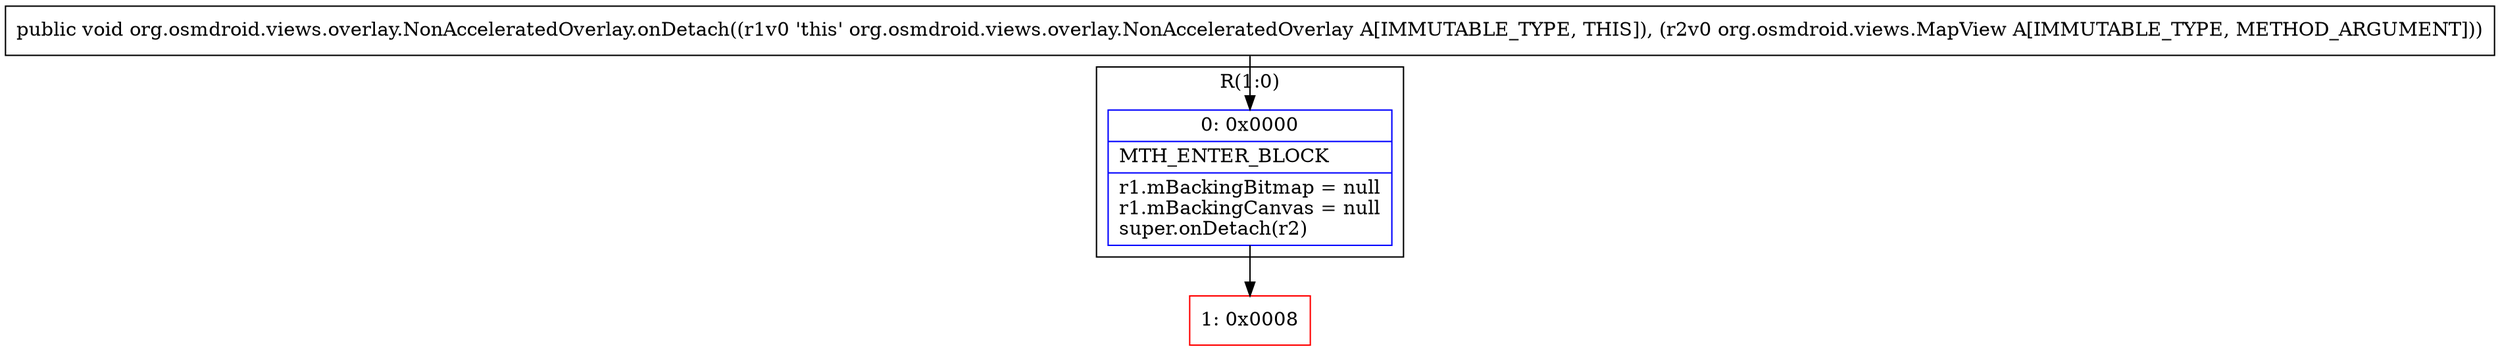 digraph "CFG fororg.osmdroid.views.overlay.NonAcceleratedOverlay.onDetach(Lorg\/osmdroid\/views\/MapView;)V" {
subgraph cluster_Region_73956739 {
label = "R(1:0)";
node [shape=record,color=blue];
Node_0 [shape=record,label="{0\:\ 0x0000|MTH_ENTER_BLOCK\l|r1.mBackingBitmap = null\lr1.mBackingCanvas = null\lsuper.onDetach(r2)\l}"];
}
Node_1 [shape=record,color=red,label="{1\:\ 0x0008}"];
MethodNode[shape=record,label="{public void org.osmdroid.views.overlay.NonAcceleratedOverlay.onDetach((r1v0 'this' org.osmdroid.views.overlay.NonAcceleratedOverlay A[IMMUTABLE_TYPE, THIS]), (r2v0 org.osmdroid.views.MapView A[IMMUTABLE_TYPE, METHOD_ARGUMENT])) }"];
MethodNode -> Node_0;
Node_0 -> Node_1;
}

